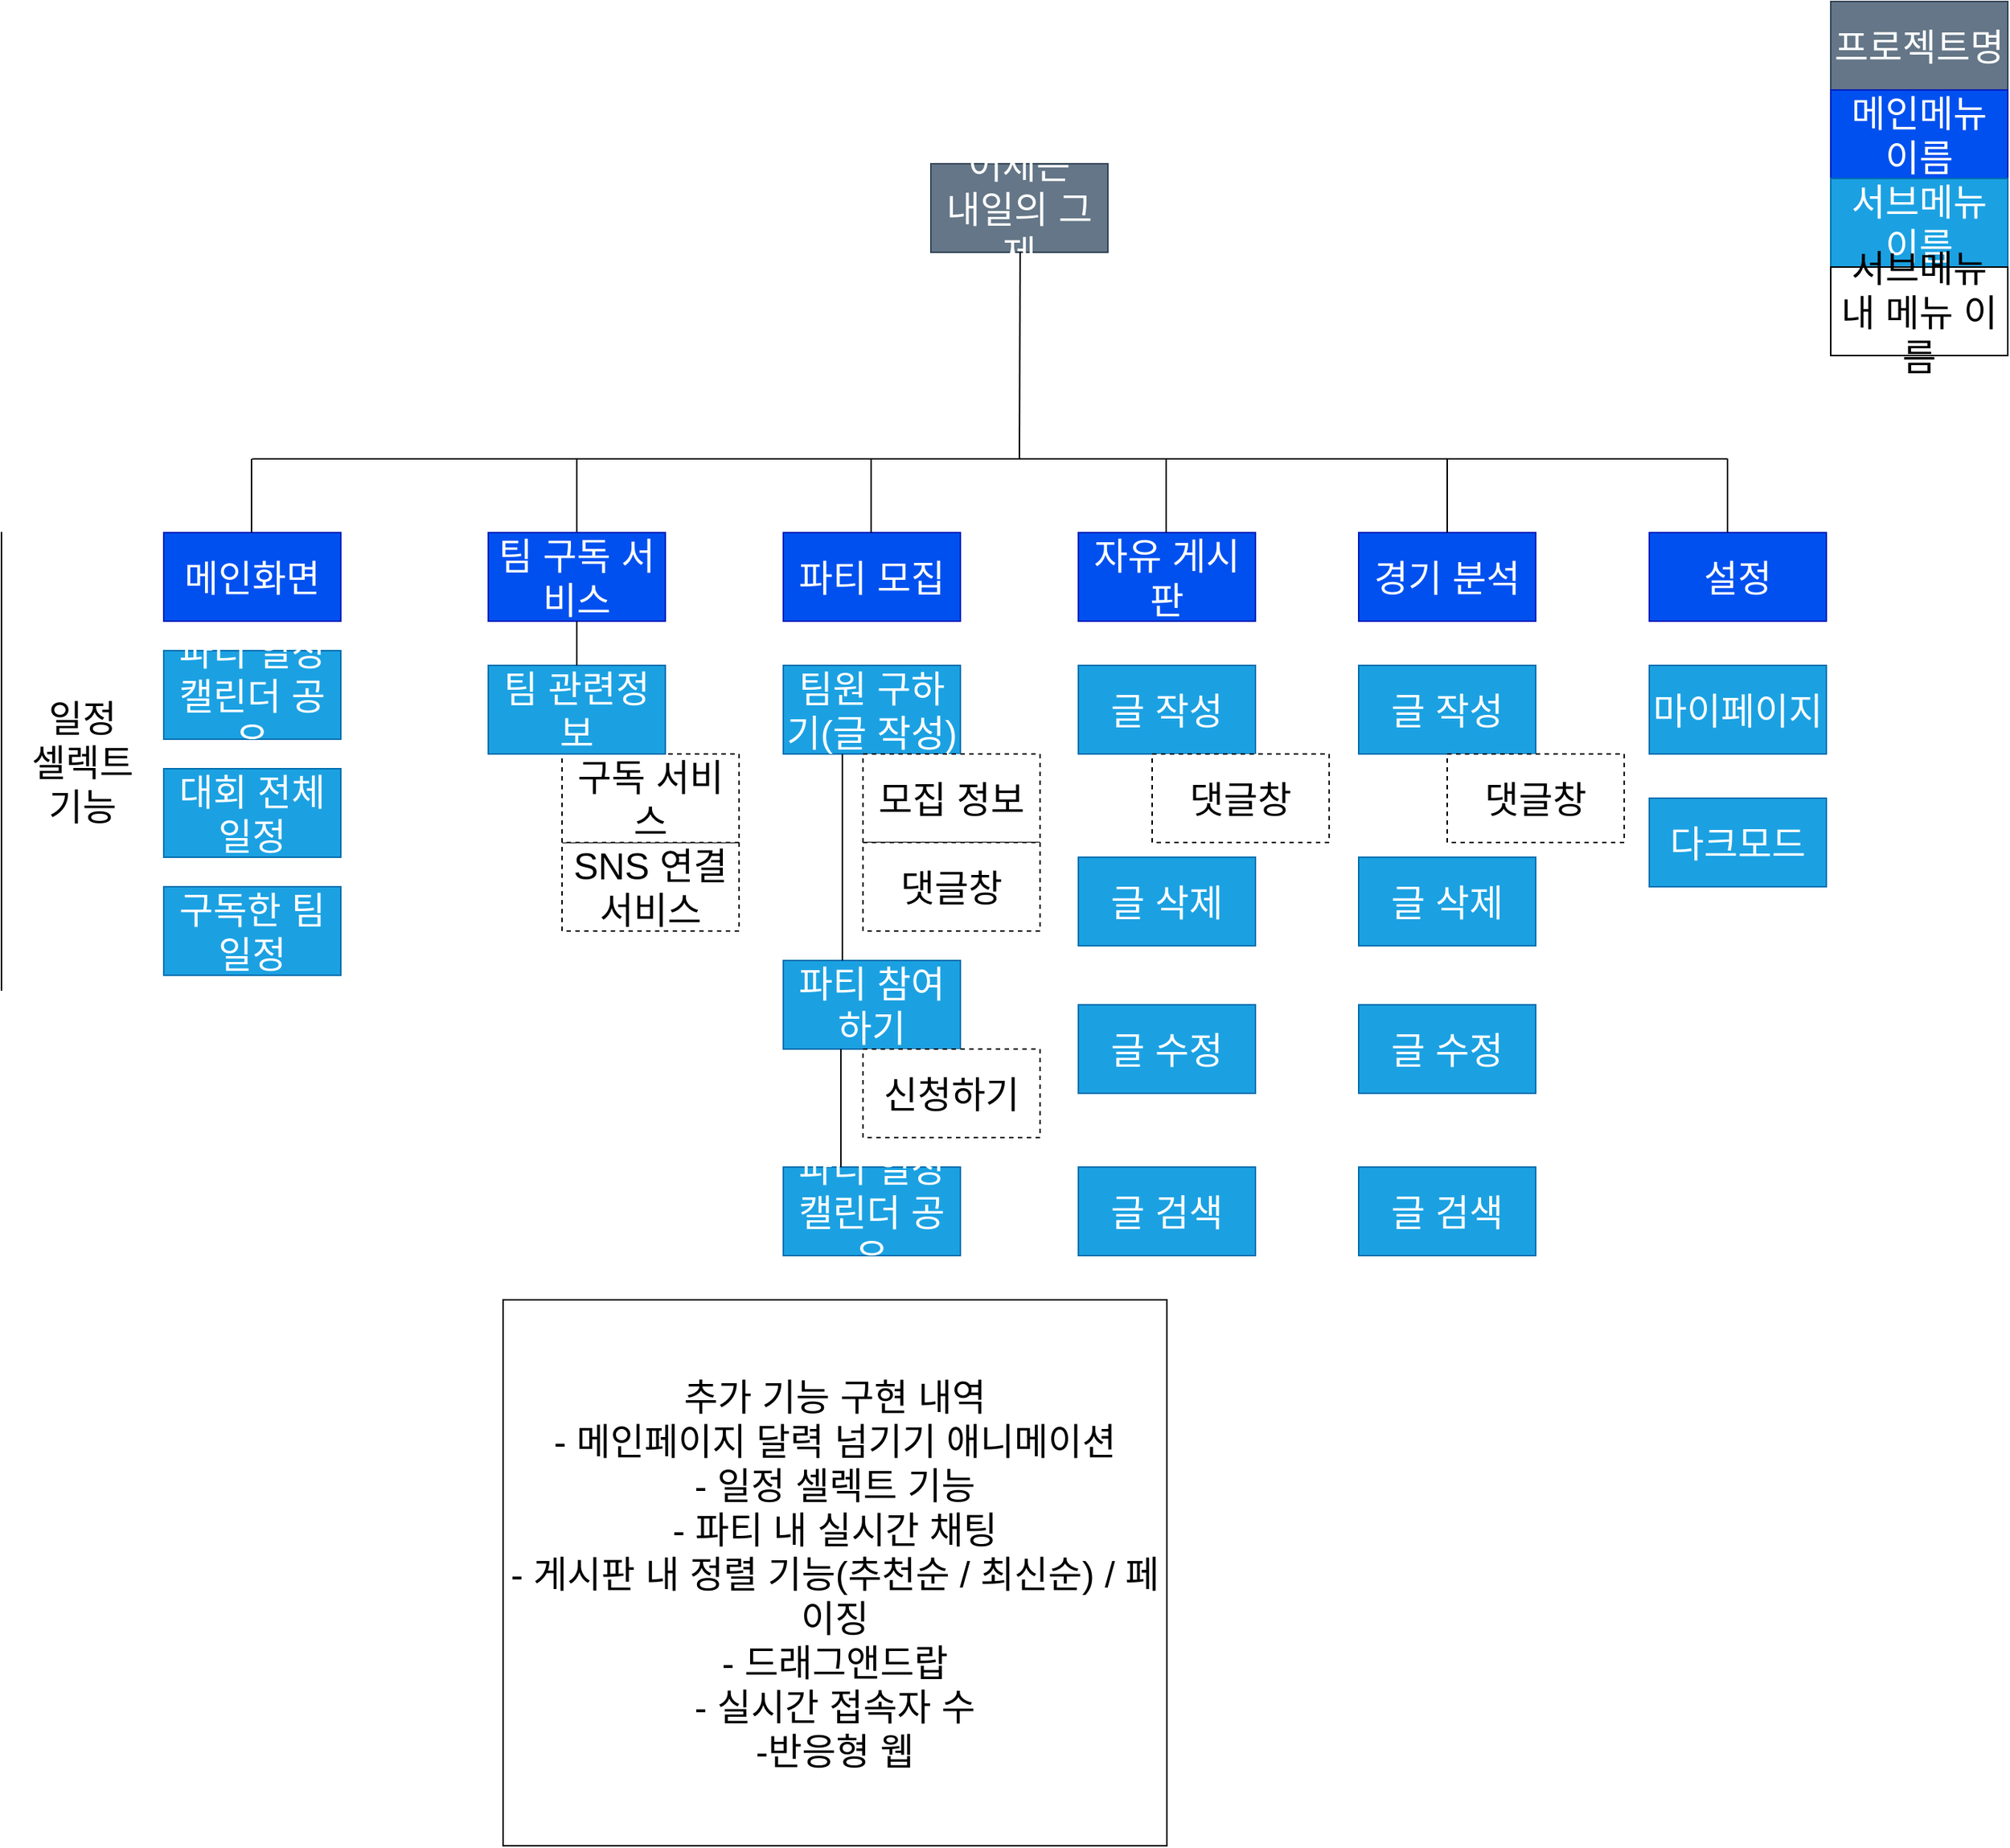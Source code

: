 <mxfile version="23.1.8" type="github">
  <diagram name="페이지-1" id="Lf5ShrxYZs6vrPWNROka">
    <mxGraphModel dx="2261" dy="780" grid="1" gridSize="10" guides="1" tooltips="1" connect="1" arrows="1" fold="1" page="1" pageScale="1" pageWidth="827" pageHeight="1169" math="0" shadow="0">
      <root>
        <mxCell id="0" />
        <mxCell id="1" parent="0" />
        <mxCell id="boVoHQPEQ6CeYj3S7dCK-2" value="프로젝트명" style="rounded=0;whiteSpace=wrap;html=1;fillColor=#647687;fontColor=#ffffff;strokeColor=#314354;fontSize=25;" vertex="1" parent="1">
          <mxGeometry x="950" width="120" height="60" as="geometry" />
        </mxCell>
        <mxCell id="boVoHQPEQ6CeYj3S7dCK-3" value="메인메뉴 이름" style="rounded=0;whiteSpace=wrap;html=1;fillColor=#0050ef;fontColor=#ffffff;strokeColor=#001DBC;fontSize=25;" vertex="1" parent="1">
          <mxGeometry x="950" y="60" width="120" height="60" as="geometry" />
        </mxCell>
        <mxCell id="boVoHQPEQ6CeYj3S7dCK-4" value="서브메뉴 이름" style="rounded=0;whiteSpace=wrap;html=1;fillColor=#1ba1e2;fontColor=#ffffff;strokeColor=#006EAF;fontSize=25;" vertex="1" parent="1">
          <mxGeometry x="950" y="120" width="120" height="60" as="geometry" />
        </mxCell>
        <mxCell id="boVoHQPEQ6CeYj3S7dCK-5" value="서브메뉴 내 메뉴 이름" style="rounded=0;whiteSpace=wrap;html=1;fontSize=25;" vertex="1" parent="1">
          <mxGeometry x="950" y="180" width="120" height="60" as="geometry" />
        </mxCell>
        <mxCell id="boVoHQPEQ6CeYj3S7dCK-6" value="어제는 &lt;br&gt;내일의 그제" style="rounded=0;whiteSpace=wrap;html=1;fillColor=#647687;fontColor=#ffffff;strokeColor=#314354;fontSize=25;" vertex="1" parent="1">
          <mxGeometry x="340" y="110" width="120" height="60" as="geometry" />
        </mxCell>
        <mxCell id="boVoHQPEQ6CeYj3S7dCK-7" value="" style="endArrow=none;html=1;rounded=0;entryX=0.5;entryY=1;entryDx=0;entryDy=0;fontSize=25;" edge="1" parent="1">
          <mxGeometry width="50" height="50" relative="1" as="geometry">
            <mxPoint x="400" y="310" as="sourcePoint" />
            <mxPoint x="400.5" y="170" as="targetPoint" />
          </mxGeometry>
        </mxCell>
        <mxCell id="boVoHQPEQ6CeYj3S7dCK-8" value="" style="endArrow=none;html=1;rounded=0;fontSize=25;" edge="1" parent="1">
          <mxGeometry width="50" height="50" relative="1" as="geometry">
            <mxPoint x="-120" y="310" as="sourcePoint" />
            <mxPoint x="880" y="310" as="targetPoint" />
          </mxGeometry>
        </mxCell>
        <mxCell id="boVoHQPEQ6CeYj3S7dCK-9" value="" style="endArrow=none;html=1;rounded=0;exitX=0.5;exitY=0;exitDx=0;exitDy=0;fontSize=25;" edge="1" parent="1" source="boVoHQPEQ6CeYj3S7dCK-13">
          <mxGeometry width="50" height="50" relative="1" as="geometry">
            <mxPoint x="105" y="360" as="sourcePoint" />
            <mxPoint x="100" y="310" as="targetPoint" />
          </mxGeometry>
        </mxCell>
        <mxCell id="boVoHQPEQ6CeYj3S7dCK-10" value="메인화면" style="rounded=0;whiteSpace=wrap;html=1;fillColor=#0050ef;fontColor=#ffffff;strokeColor=#001DBC;fontSize=25;" vertex="1" parent="1">
          <mxGeometry x="-180" y="360" width="120" height="60" as="geometry" />
        </mxCell>
        <mxCell id="boVoHQPEQ6CeYj3S7dCK-13" value="팀 구독 서비스" style="rounded=0;whiteSpace=wrap;html=1;fillColor=#0050ef;fontColor=#ffffff;strokeColor=#001DBC;fontSize=25;" vertex="1" parent="1">
          <mxGeometry x="40" y="360" width="120" height="60" as="geometry" />
        </mxCell>
        <mxCell id="boVoHQPEQ6CeYj3S7dCK-14" value="파티 모집" style="rounded=0;whiteSpace=wrap;html=1;fillColor=#0050ef;fontColor=#ffffff;strokeColor=#001DBC;fontSize=25;" vertex="1" parent="1">
          <mxGeometry x="240" y="360" width="120" height="60" as="geometry" />
        </mxCell>
        <mxCell id="boVoHQPEQ6CeYj3S7dCK-15" value="설정" style="rounded=0;whiteSpace=wrap;html=1;fillColor=#0050ef;fontColor=#ffffff;strokeColor=#001DBC;fontSize=25;" vertex="1" parent="1">
          <mxGeometry x="827" y="360" width="120" height="60" as="geometry" />
        </mxCell>
        <mxCell id="boVoHQPEQ6CeYj3S7dCK-16" value="경기 분석" style="rounded=0;whiteSpace=wrap;html=1;fillColor=#0050ef;fontColor=#ffffff;strokeColor=#001DBC;fontSize=25;" vertex="1" parent="1">
          <mxGeometry x="630" y="360" width="120" height="60" as="geometry" />
        </mxCell>
        <mxCell id="boVoHQPEQ6CeYj3S7dCK-17" value="자유 게시판" style="rounded=0;whiteSpace=wrap;html=1;fillColor=#0050ef;fontColor=#ffffff;strokeColor=#001DBC;fontSize=25;" vertex="1" parent="1">
          <mxGeometry x="440" y="360" width="120" height="60" as="geometry" />
        </mxCell>
        <mxCell id="boVoHQPEQ6CeYj3S7dCK-20" value="" style="endArrow=none;html=1;rounded=0;fontSize=25;" edge="1" parent="1">
          <mxGeometry width="50" height="50" relative="1" as="geometry">
            <mxPoint x="299.5" y="360" as="sourcePoint" />
            <mxPoint x="299.5" y="310" as="targetPoint" />
          </mxGeometry>
        </mxCell>
        <mxCell id="boVoHQPEQ6CeYj3S7dCK-21" value="" style="endArrow=none;html=1;rounded=0;fontSize=25;" edge="1" parent="1">
          <mxGeometry width="50" height="50" relative="1" as="geometry">
            <mxPoint x="499.5" y="360" as="sourcePoint" />
            <mxPoint x="499.5" y="310" as="targetPoint" />
          </mxGeometry>
        </mxCell>
        <mxCell id="boVoHQPEQ6CeYj3S7dCK-22" value="" style="endArrow=none;html=1;rounded=0;exitX=0.5;exitY=0;exitDx=0;exitDy=0;fontSize=25;" edge="1" parent="1" source="boVoHQPEQ6CeYj3S7dCK-16">
          <mxGeometry width="50" height="50" relative="1" as="geometry">
            <mxPoint x="699.5" y="360" as="sourcePoint" />
            <mxPoint x="690" y="310" as="targetPoint" />
          </mxGeometry>
        </mxCell>
        <mxCell id="boVoHQPEQ6CeYj3S7dCK-23" value="" style="endArrow=none;html=1;rounded=0;fontSize=25;" edge="1" parent="1">
          <mxGeometry width="50" height="50" relative="1" as="geometry">
            <mxPoint x="880" y="360" as="sourcePoint" />
            <mxPoint x="880" y="310" as="targetPoint" />
          </mxGeometry>
        </mxCell>
        <mxCell id="boVoHQPEQ6CeYj3S7dCK-24" value="SNS 연결 서비스" style="rounded=0;whiteSpace=wrap;html=1;dashed=1;fontSize=25;" vertex="1" parent="1">
          <mxGeometry x="90" y="570" width="120" height="60" as="geometry" />
        </mxCell>
        <mxCell id="boVoHQPEQ6CeYj3S7dCK-25" value="구독 서비스" style="rounded=0;whiteSpace=wrap;html=1;dashed=1;fontSize=25;" vertex="1" parent="1">
          <mxGeometry x="90" y="510" width="120" height="60" as="geometry" />
        </mxCell>
        <mxCell id="boVoHQPEQ6CeYj3S7dCK-27" value="" style="endArrow=none;html=1;rounded=0;exitX=0.5;exitY=0;exitDx=0;exitDy=0;fontSize=25;" edge="1" parent="1">
          <mxGeometry width="50" height="50" relative="1" as="geometry">
            <mxPoint x="-120.5" y="360" as="sourcePoint" />
            <mxPoint x="-120.5" y="310" as="targetPoint" />
          </mxGeometry>
        </mxCell>
        <mxCell id="boVoHQPEQ6CeYj3S7dCK-28" value="팀 관련정보" style="rounded=0;whiteSpace=wrap;html=1;fillColor=#1ba1e2;fontColor=#ffffff;strokeColor=#006EAF;fontSize=25;" vertex="1" parent="1">
          <mxGeometry x="40" y="450" width="120" height="60" as="geometry" />
        </mxCell>
        <mxCell id="boVoHQPEQ6CeYj3S7dCK-29" value="" style="endArrow=none;html=1;rounded=0;exitX=0.5;exitY=0;exitDx=0;exitDy=0;entryX=0.5;entryY=1;entryDx=0;entryDy=0;fontSize=25;" edge="1" parent="1" source="boVoHQPEQ6CeYj3S7dCK-28" target="boVoHQPEQ6CeYj3S7dCK-13">
          <mxGeometry width="50" height="50" relative="1" as="geometry">
            <mxPoint x="80" y="450" as="sourcePoint" />
            <mxPoint x="110" y="420" as="targetPoint" />
          </mxGeometry>
        </mxCell>
        <mxCell id="boVoHQPEQ6CeYj3S7dCK-30" value="팀원 구하기(글 작성)" style="rounded=0;whiteSpace=wrap;html=1;fillColor=#1ba1e2;fontColor=#ffffff;strokeColor=#006EAF;fontSize=25;" vertex="1" parent="1">
          <mxGeometry x="240" y="450" width="120" height="60" as="geometry" />
        </mxCell>
        <mxCell id="boVoHQPEQ6CeYj3S7dCK-31" value="모집 정보" style="rounded=0;whiteSpace=wrap;html=1;dashed=1;fontSize=25;" vertex="1" parent="1">
          <mxGeometry x="294" y="510" width="120" height="60" as="geometry" />
        </mxCell>
        <mxCell id="boVoHQPEQ6CeYj3S7dCK-32" value="댓글창" style="rounded=0;whiteSpace=wrap;html=1;dashed=1;fontSize=25;" vertex="1" parent="1">
          <mxGeometry x="294" y="570" width="120" height="60" as="geometry" />
        </mxCell>
        <mxCell id="boVoHQPEQ6CeYj3S7dCK-33" value="파티 참여하기" style="rounded=0;whiteSpace=wrap;html=1;fillColor=#1ba1e2;fontColor=#ffffff;strokeColor=#006EAF;fontSize=25;" vertex="1" parent="1">
          <mxGeometry x="240" y="650" width="120" height="60" as="geometry" />
        </mxCell>
        <mxCell id="boVoHQPEQ6CeYj3S7dCK-34" value="신청하기" style="rounded=0;whiteSpace=wrap;html=1;dashed=1;fontSize=25;" vertex="1" parent="1">
          <mxGeometry x="294" y="710" width="120" height="60" as="geometry" />
        </mxCell>
        <mxCell id="boVoHQPEQ6CeYj3S7dCK-37" value="&lt;font style=&quot;font-size: 25px;&quot;&gt;추가 기능 구현 내역&lt;br&gt;- 메인페이지 달력 넘기기 애니메이션&lt;br&gt;- 일정 셀렉트 기능&lt;br style=&quot;font-size: 25px;&quot;&gt;- 파티 내 실시간 채팅&lt;br&gt;- 게시판 내 정렬 기능(추천순 / 최신순) / 페이징&lt;br&gt;- 드래그앤드랍&lt;br&gt;- 실시간 접속자 수&lt;br&gt;-반응형 웹&lt;br style=&quot;font-size: 25px;&quot;&gt;&lt;/font&gt;" style="rounded=0;whiteSpace=wrap;html=1;fontSize=25;" vertex="1" parent="1">
          <mxGeometry x="50" y="880" width="450" height="370" as="geometry" />
        </mxCell>
        <mxCell id="boVoHQPEQ6CeYj3S7dCK-38" value="파티 일정 캘린더 공유" style="rounded=0;whiteSpace=wrap;html=1;fillColor=#1ba1e2;fontColor=#ffffff;strokeColor=#006EAF;fontSize=25;" vertex="1" parent="1">
          <mxGeometry x="240" y="790" width="120" height="60" as="geometry" />
        </mxCell>
        <mxCell id="boVoHQPEQ6CeYj3S7dCK-39" value="" style="endArrow=none;html=1;rounded=0;fontSize=25;" edge="1" parent="1">
          <mxGeometry width="50" height="50" relative="1" as="geometry">
            <mxPoint x="280" y="650" as="sourcePoint" />
            <mxPoint x="280" y="510" as="targetPoint" />
          </mxGeometry>
        </mxCell>
        <mxCell id="boVoHQPEQ6CeYj3S7dCK-40" value="" style="endArrow=none;html=1;rounded=0;fontSize=25;" edge="1" parent="1">
          <mxGeometry width="50" height="50" relative="1" as="geometry">
            <mxPoint x="279" y="790" as="sourcePoint" />
            <mxPoint x="279" y="710" as="targetPoint" />
          </mxGeometry>
        </mxCell>
        <mxCell id="boVoHQPEQ6CeYj3S7dCK-41" value="파티 일정 캘린더 공유" style="rounded=0;whiteSpace=wrap;html=1;fillColor=#1ba1e2;fontColor=#ffffff;strokeColor=#006EAF;fontSize=25;" vertex="1" parent="1">
          <mxGeometry x="-180" y="440" width="120" height="60" as="geometry" />
        </mxCell>
        <mxCell id="boVoHQPEQ6CeYj3S7dCK-42" value="대회 전체 일정" style="rounded=0;whiteSpace=wrap;html=1;fillColor=#1ba1e2;fontColor=#ffffff;strokeColor=#006EAF;fontSize=25;" vertex="1" parent="1">
          <mxGeometry x="-180" y="520" width="120" height="60" as="geometry" />
        </mxCell>
        <mxCell id="boVoHQPEQ6CeYj3S7dCK-43" value="구독한 팀 일정" style="rounded=0;whiteSpace=wrap;html=1;fillColor=#1ba1e2;fontColor=#ffffff;strokeColor=#006EAF;fontSize=25;" vertex="1" parent="1">
          <mxGeometry x="-180" y="600" width="120" height="60" as="geometry" />
        </mxCell>
        <mxCell id="boVoHQPEQ6CeYj3S7dCK-148" value="&lt;font style=&quot;font-size: 25px;&quot;&gt;일정 &lt;br style=&quot;font-size: 25px;&quot;&gt;셀렉트&lt;br style=&quot;font-size: 25px;&quot;&gt;기능&lt;/font&gt;" style="shape=partialRectangle;whiteSpace=wrap;html=1;right=0;top=0;bottom=0;fillColor=none;routingCenterX=-0.5;fontSize=25;" vertex="1" parent="1">
          <mxGeometry x="-290" y="360" width="110" height="310" as="geometry" />
        </mxCell>
        <mxCell id="boVoHQPEQ6CeYj3S7dCK-149" value="글 작성" style="rounded=0;whiteSpace=wrap;html=1;fillColor=#1ba1e2;fontColor=#ffffff;strokeColor=#006EAF;fontSize=25;" vertex="1" parent="1">
          <mxGeometry x="440" y="450" width="120" height="60" as="geometry" />
        </mxCell>
        <mxCell id="boVoHQPEQ6CeYj3S7dCK-150" value="댓글창" style="rounded=0;whiteSpace=wrap;html=1;dashed=1;fontSize=25;" vertex="1" parent="1">
          <mxGeometry x="490" y="510" width="120" height="60" as="geometry" />
        </mxCell>
        <mxCell id="boVoHQPEQ6CeYj3S7dCK-151" value="글 삭제" style="rounded=0;whiteSpace=wrap;html=1;fillColor=#1ba1e2;fontColor=#ffffff;strokeColor=#006EAF;fontSize=25;" vertex="1" parent="1">
          <mxGeometry x="440" y="580" width="120" height="60" as="geometry" />
        </mxCell>
        <mxCell id="boVoHQPEQ6CeYj3S7dCK-152" value="마이페이지" style="rounded=0;whiteSpace=wrap;html=1;fillColor=#1ba1e2;fontColor=#ffffff;strokeColor=#006EAF;fontSize=25;" vertex="1" parent="1">
          <mxGeometry x="827" y="450" width="120" height="60" as="geometry" />
        </mxCell>
        <mxCell id="boVoHQPEQ6CeYj3S7dCK-153" value="글 수정" style="rounded=0;whiteSpace=wrap;html=1;fillColor=#1ba1e2;fontColor=#ffffff;strokeColor=#006EAF;fontSize=25;" vertex="1" parent="1">
          <mxGeometry x="440" y="680" width="120" height="60" as="geometry" />
        </mxCell>
        <mxCell id="boVoHQPEQ6CeYj3S7dCK-154" value="글 작성" style="rounded=0;whiteSpace=wrap;html=1;fillColor=#1ba1e2;fontColor=#ffffff;strokeColor=#006EAF;fontSize=25;" vertex="1" parent="1">
          <mxGeometry x="630" y="450" width="120" height="60" as="geometry" />
        </mxCell>
        <mxCell id="boVoHQPEQ6CeYj3S7dCK-155" value="글 삭제" style="rounded=0;whiteSpace=wrap;html=1;fillColor=#1ba1e2;fontColor=#ffffff;strokeColor=#006EAF;fontSize=25;" vertex="1" parent="1">
          <mxGeometry x="630" y="580" width="120" height="60" as="geometry" />
        </mxCell>
        <mxCell id="boVoHQPEQ6CeYj3S7dCK-156" value="글 수정" style="rounded=0;whiteSpace=wrap;html=1;fillColor=#1ba1e2;fontColor=#ffffff;strokeColor=#006EAF;fontSize=25;" vertex="1" parent="1">
          <mxGeometry x="630" y="680" width="120" height="60" as="geometry" />
        </mxCell>
        <mxCell id="boVoHQPEQ6CeYj3S7dCK-157" value="댓글창" style="rounded=0;whiteSpace=wrap;html=1;dashed=1;fontSize=25;" vertex="1" parent="1">
          <mxGeometry x="690" y="510" width="120" height="60" as="geometry" />
        </mxCell>
        <mxCell id="boVoHQPEQ6CeYj3S7dCK-159" value="글 검색" style="rounded=0;whiteSpace=wrap;html=1;fillColor=#1ba1e2;fontColor=#ffffff;strokeColor=#006EAF;fontSize=25;" vertex="1" parent="1">
          <mxGeometry x="440" y="790" width="120" height="60" as="geometry" />
        </mxCell>
        <mxCell id="boVoHQPEQ6CeYj3S7dCK-160" value="글 검색" style="rounded=0;whiteSpace=wrap;html=1;fillColor=#1ba1e2;fontColor=#ffffff;strokeColor=#006EAF;fontSize=25;" vertex="1" parent="1">
          <mxGeometry x="630" y="790" width="120" height="60" as="geometry" />
        </mxCell>
        <mxCell id="boVoHQPEQ6CeYj3S7dCK-161" value="다크모드" style="rounded=0;whiteSpace=wrap;html=1;fillColor=#1ba1e2;fontColor=#ffffff;strokeColor=#006EAF;fontSize=25;" vertex="1" parent="1">
          <mxGeometry x="827" y="540" width="120" height="60" as="geometry" />
        </mxCell>
      </root>
    </mxGraphModel>
  </diagram>
</mxfile>
